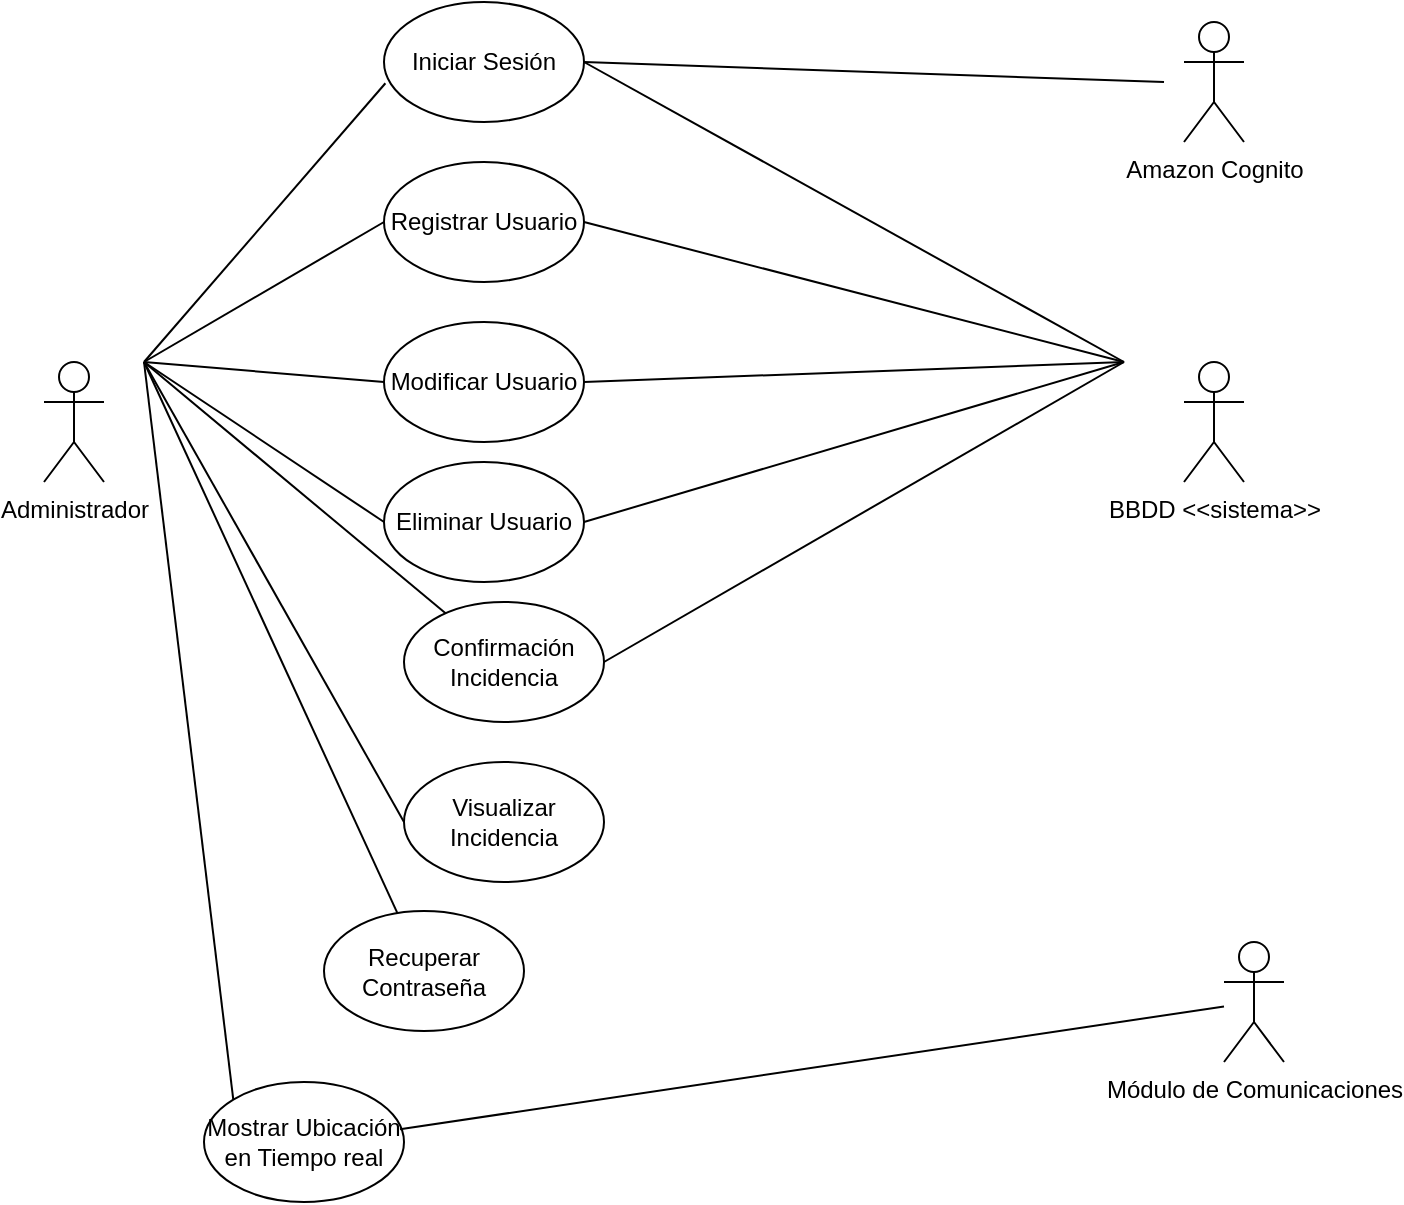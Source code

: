 <mxfile version="20.6.2" type="device" pages="2"><diagram id="4YomGGoNy-mjD6gE_TFj" name="Página-1"><mxGraphModel dx="1187" dy="712" grid="1" gridSize="10" guides="1" tooltips="1" connect="1" arrows="1" fold="1" page="1" pageScale="1" pageWidth="827" pageHeight="1169" math="0" shadow="0"><root><mxCell id="0"/><mxCell id="1" parent="0"/><mxCell id="5dfV2n-m-ng8Zlojmr2c-1" value="Administrador" style="shape=umlActor;verticalLabelPosition=bottom;verticalAlign=top;html=1;outlineConnect=0;" parent="1" vertex="1"><mxGeometry x="40" y="280" width="30" height="60" as="geometry"/></mxCell><mxCell id="5dfV2n-m-ng8Zlojmr2c-2" value="Iniciar Sesión" style="ellipse;whiteSpace=wrap;html=1;" parent="1" vertex="1"><mxGeometry x="210" y="100" width="100" height="60" as="geometry"/></mxCell><mxCell id="5dfV2n-m-ng8Zlojmr2c-6" value="BBDD &amp;lt;&amp;lt;sistema&amp;gt;&amp;gt;&lt;br&gt;" style="shape=umlActor;verticalLabelPosition=bottom;verticalAlign=top;html=1;outlineConnect=0;" parent="1" vertex="1"><mxGeometry x="610" y="280" width="30" height="60" as="geometry"/></mxCell><mxCell id="5dfV2n-m-ng8Zlojmr2c-8" value="Registrar Usuario" style="ellipse;whiteSpace=wrap;html=1;" parent="1" vertex="1"><mxGeometry x="210" y="180" width="100" height="60" as="geometry"/></mxCell><mxCell id="5dfV2n-m-ng8Zlojmr2c-9" value="Recuperar Contraseña" style="ellipse;whiteSpace=wrap;html=1;" parent="1" vertex="1"><mxGeometry x="180" y="554.5" width="100" height="60" as="geometry"/></mxCell><mxCell id="5dfV2n-m-ng8Zlojmr2c-10" value="Modificar Usuario" style="ellipse;whiteSpace=wrap;html=1;" parent="1" vertex="1"><mxGeometry x="210" y="260" width="100" height="60" as="geometry"/></mxCell><mxCell id="5dfV2n-m-ng8Zlojmr2c-11" value="Visualizar Incidencia" style="ellipse;whiteSpace=wrap;html=1;" parent="1" vertex="1"><mxGeometry x="220" y="480" width="100" height="60" as="geometry"/></mxCell><mxCell id="5dfV2n-m-ng8Zlojmr2c-12" value="Eliminar Usuario" style="ellipse;whiteSpace=wrap;html=1;" parent="1" vertex="1"><mxGeometry x="210" y="330" width="100" height="60" as="geometry"/></mxCell><mxCell id="5dfV2n-m-ng8Zlojmr2c-13" value="Confirmación Incidencia" style="ellipse;whiteSpace=wrap;html=1;" parent="1" vertex="1"><mxGeometry x="220" y="400" width="100" height="60" as="geometry"/></mxCell><mxCell id="5dfV2n-m-ng8Zlojmr2c-14" value="Mostrar Ubicación en Tiempo real" style="ellipse;whiteSpace=wrap;html=1;" parent="1" vertex="1"><mxGeometry x="120" y="640" width="100" height="60" as="geometry"/></mxCell><mxCell id="5dfV2n-m-ng8Zlojmr2c-18" value="" style="endArrow=none;html=1;rounded=0;entryX=0.007;entryY=0.677;entryDx=0;entryDy=0;entryPerimeter=0;" parent="1" target="5dfV2n-m-ng8Zlojmr2c-2" edge="1"><mxGeometry width="50" height="50" relative="1" as="geometry"><mxPoint x="90" y="280" as="sourcePoint"/><mxPoint x="140" y="190" as="targetPoint"/></mxGeometry></mxCell><mxCell id="5dfV2n-m-ng8Zlojmr2c-20" value="" style="endArrow=none;html=1;rounded=0;exitX=1;exitY=0.5;exitDx=0;exitDy=0;" parent="1" source="5dfV2n-m-ng8Zlojmr2c-2" edge="1"><mxGeometry width="50" height="50" relative="1" as="geometry"><mxPoint x="420" y="200" as="sourcePoint"/><mxPoint x="580" y="280" as="targetPoint"/></mxGeometry></mxCell><mxCell id="5dfV2n-m-ng8Zlojmr2c-21" value="" style="endArrow=none;html=1;rounded=0;entryX=0;entryY=0.5;entryDx=0;entryDy=0;" parent="1" target="5dfV2n-m-ng8Zlojmr2c-8" edge="1"><mxGeometry width="50" height="50" relative="1" as="geometry"><mxPoint x="90" y="280" as="sourcePoint"/><mxPoint x="140" y="330" as="targetPoint"/></mxGeometry></mxCell><mxCell id="5dfV2n-m-ng8Zlojmr2c-22" value="" style="endArrow=none;html=1;rounded=0;entryX=0;entryY=0.5;entryDx=0;entryDy=0;" parent="1" target="5dfV2n-m-ng8Zlojmr2c-10" edge="1"><mxGeometry width="50" height="50" relative="1" as="geometry"><mxPoint x="90" y="280" as="sourcePoint"/><mxPoint x="200" y="290" as="targetPoint"/></mxGeometry></mxCell><mxCell id="5dfV2n-m-ng8Zlojmr2c-23" value="" style="endArrow=none;html=1;rounded=0;entryX=0;entryY=0.5;entryDx=0;entryDy=0;" parent="1" target="5dfV2n-m-ng8Zlojmr2c-12" edge="1"><mxGeometry width="50" height="50" relative="1" as="geometry"><mxPoint x="90" y="280" as="sourcePoint"/><mxPoint x="180" y="450" as="targetPoint"/></mxGeometry></mxCell><mxCell id="5dfV2n-m-ng8Zlojmr2c-24" value="" style="endArrow=none;html=1;rounded=0;exitX=1;exitY=0.5;exitDx=0;exitDy=0;" parent="1" source="5dfV2n-m-ng8Zlojmr2c-8" edge="1"><mxGeometry width="50" height="50" relative="1" as="geometry"><mxPoint x="480" y="340" as="sourcePoint"/><mxPoint x="580" y="280" as="targetPoint"/></mxGeometry></mxCell><mxCell id="oMJZb6S6LCXG6dgqm0qU-1" value="" style="endArrow=none;html=1;rounded=0;" parent="1" target="5dfV2n-m-ng8Zlojmr2c-13" edge="1"><mxGeometry width="50" height="50" relative="1" as="geometry"><mxPoint x="90" y="280" as="sourcePoint"/><mxPoint x="150" y="300" as="targetPoint"/></mxGeometry></mxCell><mxCell id="oMJZb6S6LCXG6dgqm0qU-2" value="" style="endArrow=none;html=1;rounded=0;exitX=1;exitY=0.5;exitDx=0;exitDy=0;" parent="1" source="5dfV2n-m-ng8Zlojmr2c-13" edge="1"><mxGeometry width="50" height="50" relative="1" as="geometry"><mxPoint x="530" y="360" as="sourcePoint"/><mxPoint x="580" y="280" as="targetPoint"/></mxGeometry></mxCell><mxCell id="oMJZb6S6LCXG6dgqm0qU-3" value="Módulo de Comunicaciones" style="shape=umlActor;verticalLabelPosition=bottom;verticalAlign=top;html=1;outlineConnect=0;" parent="1" vertex="1"><mxGeometry x="630" y="570" width="30" height="60" as="geometry"/></mxCell><mxCell id="oMJZb6S6LCXG6dgqm0qU-4" value="" style="endArrow=none;html=1;rounded=0;exitX=1;exitY=0.5;exitDx=0;exitDy=0;" parent="1" source="5dfV2n-m-ng8Zlojmr2c-10" edge="1"><mxGeometry width="50" height="50" relative="1" as="geometry"><mxPoint x="320" y="300" as="sourcePoint"/><mxPoint x="580" y="280" as="targetPoint"/></mxGeometry></mxCell><mxCell id="oMJZb6S6LCXG6dgqm0qU-5" value="" style="endArrow=none;html=1;rounded=0;exitX=1;exitY=0.5;exitDx=0;exitDy=0;" parent="1" source="5dfV2n-m-ng8Zlojmr2c-12" edge="1"><mxGeometry width="50" height="50" relative="1" as="geometry"><mxPoint x="320" y="390" as="sourcePoint"/><mxPoint x="580" y="280" as="targetPoint"/></mxGeometry></mxCell><mxCell id="oMJZb6S6LCXG6dgqm0qU-6" value="" style="endArrow=none;html=1;rounded=0;entryX=0;entryY=0.5;entryDx=0;entryDy=0;" parent="1" target="5dfV2n-m-ng8Zlojmr2c-11" edge="1"><mxGeometry width="50" height="50" relative="1" as="geometry"><mxPoint x="90" y="280" as="sourcePoint"/><mxPoint x="150" y="500" as="targetPoint"/></mxGeometry></mxCell><mxCell id="oMJZb6S6LCXG6dgqm0qU-7" value="" style="endArrow=none;html=1;rounded=0;" parent="1" target="5dfV2n-m-ng8Zlojmr2c-9" edge="1"><mxGeometry width="50" height="50" relative="1" as="geometry"><mxPoint x="90" y="280" as="sourcePoint"/><mxPoint x="140" y="540" as="targetPoint"/></mxGeometry></mxCell><mxCell id="oMJZb6S6LCXG6dgqm0qU-8" value="" style="endArrow=none;html=1;rounded=0;exitX=0;exitY=0;exitDx=0;exitDy=0;" parent="1" source="5dfV2n-m-ng8Zlojmr2c-14" edge="1"><mxGeometry width="50" height="50" relative="1" as="geometry"><mxPoint x="80" y="590" as="sourcePoint"/><mxPoint x="90" y="280" as="targetPoint"/></mxGeometry></mxCell><mxCell id="oMJZb6S6LCXG6dgqm0qU-9" value="" style="endArrow=none;html=1;rounded=0;exitX=0.98;exitY=0.394;exitDx=0;exitDy=0;exitPerimeter=0;" parent="1" source="5dfV2n-m-ng8Zlojmr2c-14" target="oMJZb6S6LCXG6dgqm0qU-3" edge="1"><mxGeometry width="50" height="50" relative="1" as="geometry"><mxPoint x="220" y="700" as="sourcePoint"/><mxPoint x="270" y="650" as="targetPoint"/></mxGeometry></mxCell><mxCell id="udgrYn_SQ67dKXKCds7L-5" value="Amazon Cognito" style="shape=umlActor;verticalLabelPosition=bottom;verticalAlign=top;html=1;outlineConnect=0;" vertex="1" parent="1"><mxGeometry x="610" y="110" width="30" height="60" as="geometry"/></mxCell><mxCell id="udgrYn_SQ67dKXKCds7L-8" value="" style="endArrow=none;html=1;rounded=0;exitX=1;exitY=0.5;exitDx=0;exitDy=0;" edge="1" parent="1" source="5dfV2n-m-ng8Zlojmr2c-2"><mxGeometry width="50" height="50" relative="1" as="geometry"><mxPoint x="390" y="390" as="sourcePoint"/><mxPoint x="600" y="140" as="targetPoint"/></mxGeometry></mxCell></root></mxGraphModel></diagram><diagram id="UECRH0xX54DQAwAd7NbC" name="Página-2"><mxGraphModel dx="701" dy="532" grid="1" gridSize="10" guides="1" tooltips="1" connect="1" arrows="1" fold="1" page="1" pageScale="1" pageWidth="827" pageHeight="1169" math="0" shadow="0"><root><mxCell id="0"/><mxCell id="1" parent="0"/></root></mxGraphModel></diagram></mxfile>
